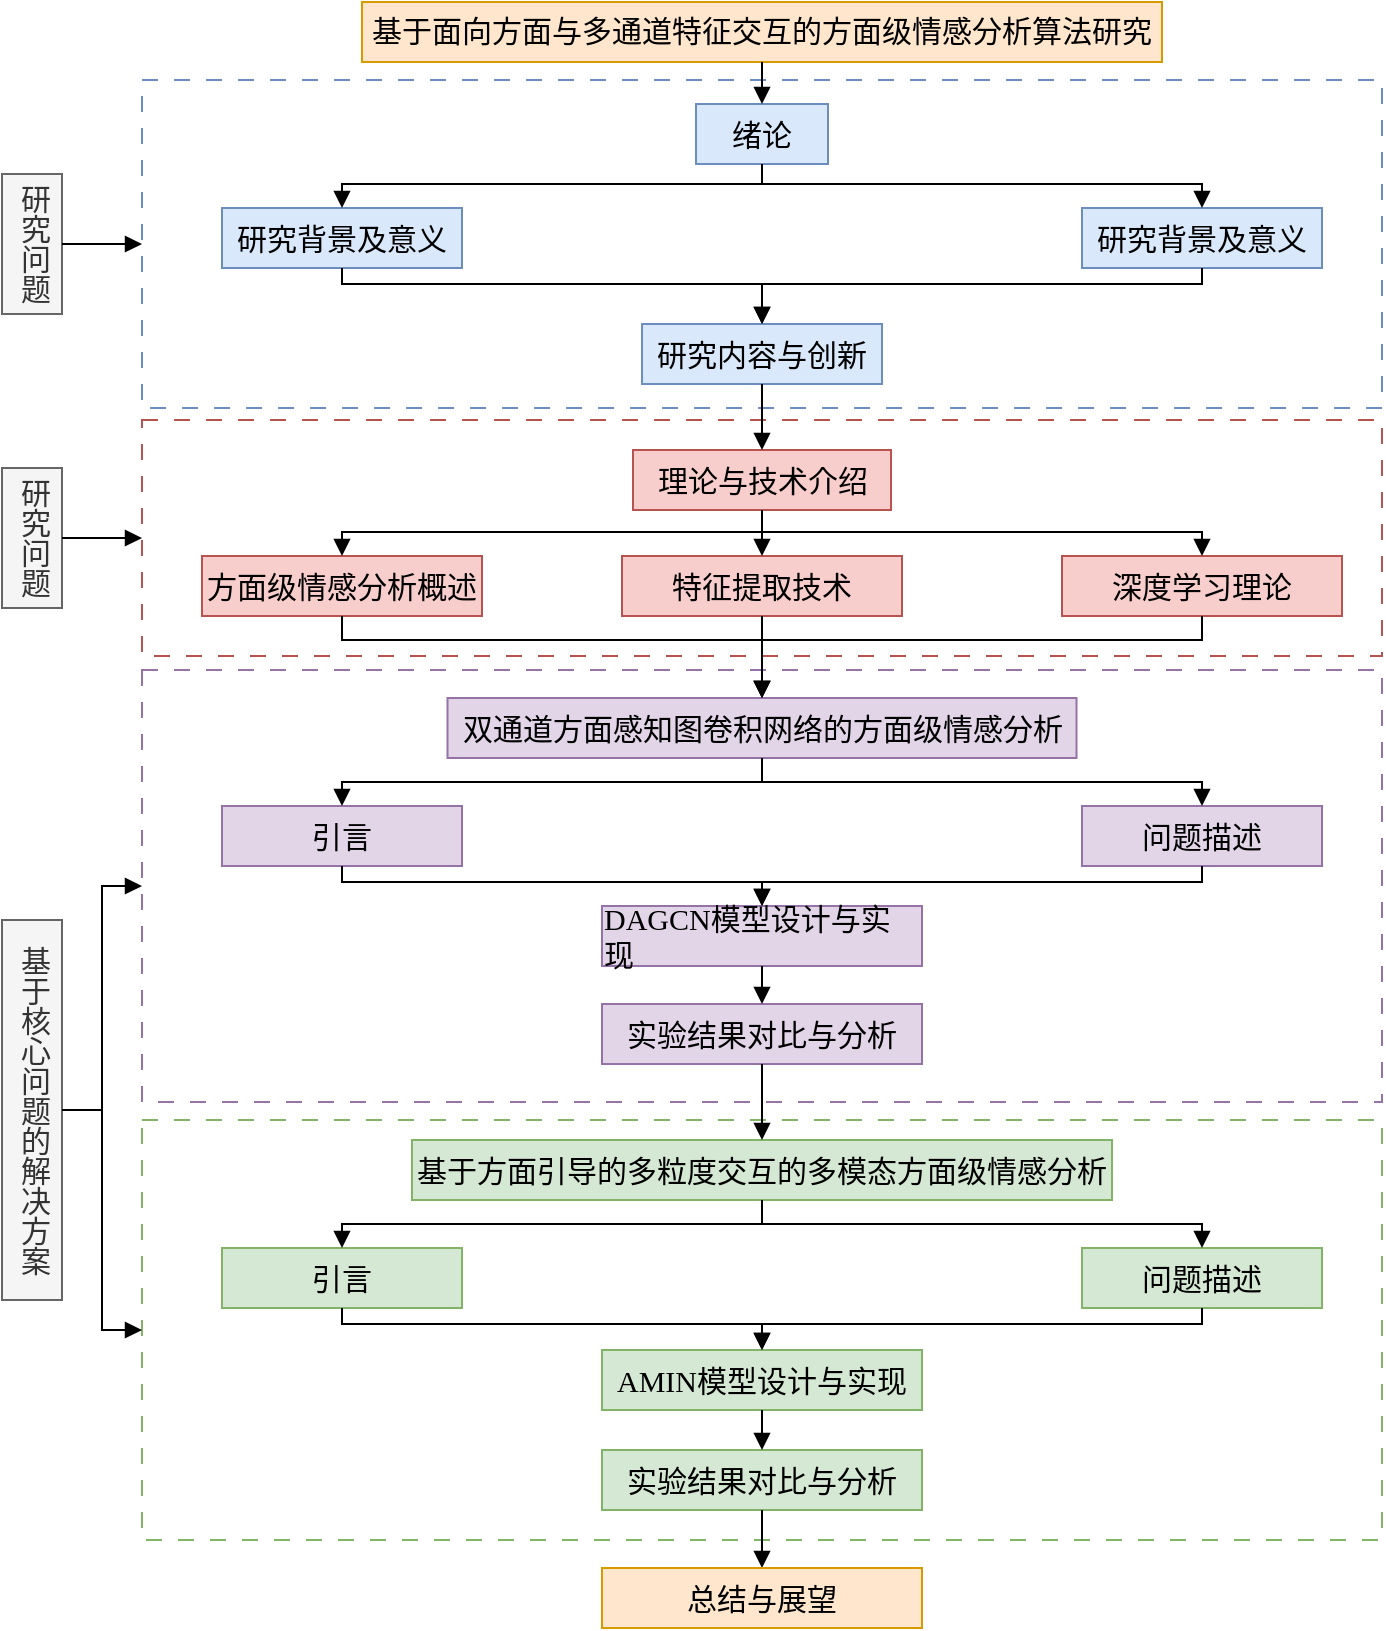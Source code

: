 <mxfile version="26.1.0">
  <diagram name="第 1 页" id="vcJ40VZtM2WvYGcIBnFR">
    <mxGraphModel dx="823" dy="549" grid="1" gridSize="10" guides="1" tooltips="1" connect="1" arrows="1" fold="1" page="1" pageScale="1" pageWidth="827" pageHeight="1169" math="0" shadow="0">
      <root>
        <mxCell id="0" />
        <mxCell id="1" parent="0" />
        <mxCell id="hmpepv-ZfLbdPi0fOxTO-10" value="" style="rounded=0;whiteSpace=wrap;html=1;dashed=1;dashPattern=8 8;fillColor=#FFFFFF;strokeColor=#6c8ebf;" parent="1" vertex="1">
          <mxGeometry x="110.01" y="120" width="620" height="164" as="geometry" />
        </mxCell>
        <mxCell id="hmpepv-ZfLbdPi0fOxTO-2" value="&lt;font&gt;&lt;font style=&quot;text-align: left;&quot;&gt;&lt;span style=&quot;line-height: 22.5px; font-family: 黑体;&quot;&gt;基于面向方面与多通道特征交互的&lt;/span&gt;&lt;/font&gt;&lt;span style=&quot;color: light-dark(rgb(0, 0, 0), rgb(255, 255, 255)); text-align: left; background-color: transparent; font-family: 黑体;&quot;&gt;方面级情感分析算法研究&lt;/span&gt;&lt;/font&gt;" style="rounded=0;whiteSpace=wrap;html=1;fontSize=15;fillColor=#ffe6cc;strokeColor=#d79b00;" parent="1" vertex="1">
          <mxGeometry x="220" y="81" width="400" height="30" as="geometry" />
        </mxCell>
        <mxCell id="hmpepv-ZfLbdPi0fOxTO-3" value="&lt;div style=&quot;text-align: left;&quot;&gt;&lt;span style=&quot;background-color: transparent; color: light-dark(rgb(0, 0, 0), rgb(255, 255, 255));&quot;&gt;&lt;font face=&quot;黑体&quot;&gt;绪论&lt;/font&gt;&lt;/span&gt;&lt;/div&gt;" style="rounded=0;whiteSpace=wrap;html=1;fontSize=15;fillColor=#dae8fc;strokeColor=#6c8ebf;" parent="1" vertex="1">
          <mxGeometry x="387" y="132" width="66" height="30" as="geometry" />
        </mxCell>
        <mxCell id="hmpepv-ZfLbdPi0fOxTO-4" value="&lt;div style=&quot;text-align: left;&quot;&gt;&lt;span style=&quot;background-color: transparent; color: light-dark(rgb(0, 0, 0), rgb(255, 255, 255));&quot;&gt;&lt;font face=&quot;黑体&quot;&gt;研究背景及意义&lt;/font&gt;&lt;/span&gt;&lt;/div&gt;" style="rounded=0;whiteSpace=wrap;html=1;fontSize=15;fillColor=#dae8fc;strokeColor=#6c8ebf;" parent="1" vertex="1">
          <mxGeometry x="150" y="184" width="120" height="30" as="geometry" />
        </mxCell>
        <mxCell id="hmpepv-ZfLbdPi0fOxTO-5" value="&lt;div style=&quot;text-align: left;&quot;&gt;&lt;span style=&quot;background-color: transparent; color: light-dark(rgb(0, 0, 0), rgb(255, 255, 255));&quot;&gt;&lt;font face=&quot;黑体&quot;&gt;研究背景及意义&lt;/font&gt;&lt;/span&gt;&lt;/div&gt;" style="rounded=0;whiteSpace=wrap;html=1;fontSize=15;fillColor=#dae8fc;strokeColor=#6c8ebf;" parent="1" vertex="1">
          <mxGeometry x="580" y="184" width="120" height="30" as="geometry" />
        </mxCell>
        <mxCell id="hmpepv-ZfLbdPi0fOxTO-8" value="&lt;div style=&quot;text-align: left;&quot;&gt;&lt;span style=&quot;background-color: transparent; color: light-dark(rgb(0, 0, 0), rgb(255, 255, 255));&quot;&gt;&lt;font face=&quot;黑体&quot;&gt;研究内容与创新&lt;/font&gt;&lt;/span&gt;&lt;/div&gt;" style="rounded=0;whiteSpace=wrap;html=1;fontSize=15;fillColor=#dae8fc;strokeColor=#6c8ebf;" parent="1" vertex="1">
          <mxGeometry x="360.01" y="242" width="120" height="30" as="geometry" />
        </mxCell>
        <mxCell id="hmpepv-ZfLbdPi0fOxTO-11" value="" style="rounded=0;whiteSpace=wrap;html=1;dashed=1;dashPattern=8 8;fillColor=#FFFFFF;strokeColor=#b85450;" parent="1" vertex="1">
          <mxGeometry x="110" y="290" width="620" height="118" as="geometry" />
        </mxCell>
        <mxCell id="hmpepv-ZfLbdPi0fOxTO-12" value="&lt;div style=&quot;text-align: left;&quot;&gt;&lt;span style=&quot;background-color: transparent; color: light-dark(rgb(0, 0, 0), rgb(255, 255, 255));&quot;&gt;&lt;font face=&quot;黑体&quot;&gt;理论与技术介绍&lt;/font&gt;&lt;/span&gt;&lt;/div&gt;" style="rounded=0;whiteSpace=wrap;html=1;fontSize=15;fillColor=#f8cecc;strokeColor=#b85450;" parent="1" vertex="1">
          <mxGeometry x="355.5" y="305" width="129" height="30" as="geometry" />
        </mxCell>
        <mxCell id="hmpepv-ZfLbdPi0fOxTO-13" value="&lt;div style=&quot;text-align: left;&quot;&gt;&lt;span style=&quot;background-color: transparent; color: light-dark(rgb(0, 0, 0), rgb(255, 255, 255));&quot;&gt;&lt;font face=&quot;黑体&quot;&gt;方面级情感分析概述&lt;/font&gt;&lt;/span&gt;&lt;/div&gt;" style="rounded=0;whiteSpace=wrap;html=1;fontSize=15;fillColor=#f8cecc;strokeColor=#b85450;" parent="1" vertex="1">
          <mxGeometry x="140" y="358" width="140" height="30" as="geometry" />
        </mxCell>
        <mxCell id="hmpepv-ZfLbdPi0fOxTO-14" value="&lt;div style=&quot;text-align: left;&quot;&gt;&lt;span style=&quot;background-color: transparent; color: light-dark(rgb(0, 0, 0), rgb(255, 255, 255));&quot;&gt;&lt;font face=&quot;黑体&quot;&gt;深度学习理论&lt;/font&gt;&lt;/span&gt;&lt;/div&gt;" style="rounded=0;whiteSpace=wrap;html=1;fontSize=15;fillColor=#f8cecc;strokeColor=#b85450;" parent="1" vertex="1">
          <mxGeometry x="570" y="358" width="140" height="30" as="geometry" />
        </mxCell>
        <mxCell id="hmpepv-ZfLbdPi0fOxTO-16" value="&lt;div style=&quot;text-align: left;&quot;&gt;&lt;span style=&quot;background-color: transparent; color: light-dark(rgb(0, 0, 0), rgb(255, 255, 255));&quot;&gt;&lt;font face=&quot;黑体&quot;&gt;特征提取技术&lt;/font&gt;&lt;/span&gt;&lt;/div&gt;" style="rounded=0;whiteSpace=wrap;html=1;fontSize=15;fillColor=#f8cecc;strokeColor=#b85450;" parent="1" vertex="1">
          <mxGeometry x="350" y="358" width="140" height="30" as="geometry" />
        </mxCell>
        <mxCell id="hmpepv-ZfLbdPi0fOxTO-18" value="" style="rounded=0;whiteSpace=wrap;html=1;dashed=1;dashPattern=8 8;fillColor=#FFFFFF;strokeColor=#9673a6;" parent="1" vertex="1">
          <mxGeometry x="110" y="415" width="620" height="216" as="geometry" />
        </mxCell>
        <mxCell id="hmpepv-ZfLbdPi0fOxTO-19" value="&lt;div style=&quot;text-align: left;&quot;&gt;&lt;span style=&quot;background-color: transparent; color: light-dark(rgb(0, 0, 0), rgb(255, 255, 255));&quot;&gt;&lt;font face=&quot;黑体&quot;&gt;双通道方面感知图卷积网络的方面级情感分析&lt;/font&gt;&lt;/span&gt;&lt;/div&gt;" style="rounded=0;whiteSpace=wrap;html=1;fontSize=15;fillColor=#e1d5e7;strokeColor=#9673a6;" parent="1" vertex="1">
          <mxGeometry x="262.75" y="429" width="314.5" height="30" as="geometry" />
        </mxCell>
        <mxCell id="hmpepv-ZfLbdPi0fOxTO-20" value="&lt;div style=&quot;text-align: left;&quot;&gt;&lt;span style=&quot;background-color: transparent; color: light-dark(rgb(0, 0, 0), rgb(255, 255, 255));&quot;&gt;&lt;font face=&quot;黑体&quot;&gt;引言&lt;/font&gt;&lt;/span&gt;&lt;/div&gt;" style="rounded=0;whiteSpace=wrap;html=1;fontSize=15;fillColor=#e1d5e7;strokeColor=#9673a6;" parent="1" vertex="1">
          <mxGeometry x="150" y="483" width="120" height="30" as="geometry" />
        </mxCell>
        <mxCell id="hmpepv-ZfLbdPi0fOxTO-22" value="&lt;div style=&quot;text-align: left;&quot;&gt;&lt;span style=&quot;background-color: transparent; color: light-dark(rgb(0, 0, 0), rgb(255, 255, 255));&quot;&gt;&lt;font face=&quot;黑体&quot;&gt;DAGCN模型设计与实现&lt;/font&gt;&lt;/span&gt;&lt;/div&gt;" style="rounded=0;whiteSpace=wrap;html=1;fontSize=15;fillColor=#e1d5e7;strokeColor=#9673a6;" parent="1" vertex="1">
          <mxGeometry x="340" y="533" width="160" height="30" as="geometry" />
        </mxCell>
        <mxCell id="hmpepv-ZfLbdPi0fOxTO-23" value="&lt;div style=&quot;text-align: left;&quot;&gt;&lt;span style=&quot;background-color: transparent; color: light-dark(rgb(0, 0, 0), rgb(255, 255, 255));&quot;&gt;&lt;font face=&quot;黑体&quot;&gt;问题描述&lt;/font&gt;&lt;/span&gt;&lt;/div&gt;" style="rounded=0;whiteSpace=wrap;html=1;fontSize=15;fillColor=#e1d5e7;strokeColor=#9673a6;" parent="1" vertex="1">
          <mxGeometry x="580" y="483" width="120" height="30" as="geometry" />
        </mxCell>
        <mxCell id="hmpepv-ZfLbdPi0fOxTO-30" value="&lt;div style=&quot;text-align: left;&quot;&gt;&lt;font face=&quot;黑体&quot;&gt;实验结果对比与分析&lt;/font&gt;&lt;/div&gt;" style="rounded=0;whiteSpace=wrap;html=1;fontSize=15;fillColor=#e1d5e7;strokeColor=#9673a6;" parent="1" vertex="1">
          <mxGeometry x="340" y="582" width="160" height="30" as="geometry" />
        </mxCell>
        <mxCell id="hmpepv-ZfLbdPi0fOxTO-37" value="" style="rounded=0;whiteSpace=wrap;html=1;dashed=1;dashPattern=8 8;fillColor=#FFFFFF;strokeColor=#82b366;" parent="1" vertex="1">
          <mxGeometry x="110" y="640" width="620" height="210" as="geometry" />
        </mxCell>
        <mxCell id="hmpepv-ZfLbdPi0fOxTO-38" value="&lt;div style=&quot;text-align: left;&quot;&gt;&lt;span style=&quot;background-color: transparent; color: light-dark(rgb(0, 0, 0), rgb(255, 255, 255));&quot;&gt;&lt;font face=&quot;黑体&quot;&gt;基于方面引导的多粒度交互的多模态方面级情感分析&lt;/font&gt;&lt;/span&gt;&lt;/div&gt;" style="rounded=0;whiteSpace=wrap;html=1;fontSize=15;fillColor=#d5e8d4;strokeColor=#82b366;" parent="1" vertex="1">
          <mxGeometry x="245" y="650" width="350" height="30" as="geometry" />
        </mxCell>
        <mxCell id="hmpepv-ZfLbdPi0fOxTO-39" value="&lt;div style=&quot;text-align: left;&quot;&gt;&lt;span style=&quot;background-color: transparent; color: light-dark(rgb(0, 0, 0), rgb(255, 255, 255));&quot;&gt;&lt;font face=&quot;黑体&quot;&gt;引言&lt;/font&gt;&lt;/span&gt;&lt;/div&gt;" style="rounded=0;whiteSpace=wrap;html=1;fontSize=15;fillColor=#d5e8d4;strokeColor=#82b366;" parent="1" vertex="1">
          <mxGeometry x="150" y="704" width="120" height="30" as="geometry" />
        </mxCell>
        <mxCell id="hmpepv-ZfLbdPi0fOxTO-40" value="&lt;div style=&quot;text-align: left;&quot;&gt;&lt;span style=&quot;background-color: transparent; color: light-dark(rgb(0, 0, 0), rgb(255, 255, 255));&quot;&gt;&lt;font face=&quot;黑体&quot;&gt;AMIN模型设计与实现&lt;/font&gt;&lt;/span&gt;&lt;/div&gt;" style="rounded=0;whiteSpace=wrap;html=1;fontSize=15;fillColor=#d5e8d4;strokeColor=#82b366;" parent="1" vertex="1">
          <mxGeometry x="340" y="755" width="160" height="30" as="geometry" />
        </mxCell>
        <mxCell id="hmpepv-ZfLbdPi0fOxTO-41" value="&lt;div style=&quot;text-align: left;&quot;&gt;&lt;span style=&quot;background-color: transparent; color: light-dark(rgb(0, 0, 0), rgb(255, 255, 255));&quot;&gt;&lt;font face=&quot;黑体&quot;&gt;问题描述&lt;/font&gt;&lt;/span&gt;&lt;/div&gt;" style="rounded=0;whiteSpace=wrap;html=1;fontSize=15;fillColor=#d5e8d4;strokeColor=#82b366;" parent="1" vertex="1">
          <mxGeometry x="580" y="704" width="120" height="30" as="geometry" />
        </mxCell>
        <mxCell id="hmpepv-ZfLbdPi0fOxTO-42" value="&lt;div style=&quot;text-align: left;&quot;&gt;&lt;font face=&quot;黑体&quot;&gt;实验结果对比与分析&lt;/font&gt;&lt;/div&gt;" style="rounded=0;whiteSpace=wrap;html=1;fontSize=15;fillColor=#d5e8d4;strokeColor=#82b366;" parent="1" vertex="1">
          <mxGeometry x="340" y="805" width="160" height="30" as="geometry" />
        </mxCell>
        <mxCell id="hmpepv-ZfLbdPi0fOxTO-43" value="研究问题" style="rounded=0;whiteSpace=wrap;html=1;textDirection=vertical-rl;fontSize=15;fillColor=#f5f5f5;fontColor=#333333;strokeColor=#666666;" parent="1" vertex="1">
          <mxGeometry x="40" y="167" width="30" height="70" as="geometry" />
        </mxCell>
        <mxCell id="hmpepv-ZfLbdPi0fOxTO-44" value="研究问题" style="rounded=0;whiteSpace=wrap;html=1;textDirection=vertical-rl;fontSize=15;fillColor=#f5f5f5;fontColor=#333333;strokeColor=#666666;" parent="1" vertex="1">
          <mxGeometry x="40" y="314" width="30" height="70" as="geometry" />
        </mxCell>
        <mxCell id="hmpepv-ZfLbdPi0fOxTO-45" value="基于核心问题的解决方案" style="rounded=0;whiteSpace=wrap;html=1;textDirection=vertical-rl;fontSize=15;fillColor=#f5f5f5;fontColor=#333333;strokeColor=#666666;" parent="1" vertex="1">
          <mxGeometry x="40" y="540" width="30" height="190" as="geometry" />
        </mxCell>
        <mxCell id="hmpepv-ZfLbdPi0fOxTO-46" value="" style="endArrow=block;html=1;rounded=0;exitX=1;exitY=0.5;exitDx=0;exitDy=0;entryX=0;entryY=0.5;entryDx=0;entryDy=0;endFill=1;" parent="1" source="hmpepv-ZfLbdPi0fOxTO-43" target="hmpepv-ZfLbdPi0fOxTO-10" edge="1">
          <mxGeometry width="50" height="50" relative="1" as="geometry">
            <mxPoint x="50" y="152" as="sourcePoint" />
            <mxPoint x="100" y="102" as="targetPoint" />
          </mxGeometry>
        </mxCell>
        <mxCell id="hmpepv-ZfLbdPi0fOxTO-47" value="" style="endArrow=block;html=1;rounded=0;exitX=1;exitY=0.5;exitDx=0;exitDy=0;entryX=0;entryY=0.5;entryDx=0;entryDy=0;endFill=1;" parent="1" source="hmpepv-ZfLbdPi0fOxTO-44" target="hmpepv-ZfLbdPi0fOxTO-11" edge="1">
          <mxGeometry width="50" height="50" relative="1" as="geometry">
            <mxPoint x="80" y="195" as="sourcePoint" />
            <mxPoint x="120" y="195" as="targetPoint" />
          </mxGeometry>
        </mxCell>
        <mxCell id="hmpepv-ZfLbdPi0fOxTO-48" value="" style="endArrow=block;html=1;rounded=0;exitX=1;exitY=0.5;exitDx=0;exitDy=0;entryX=0;entryY=0.5;entryDx=0;entryDy=0;endFill=1;" parent="1" source="hmpepv-ZfLbdPi0fOxTO-45" target="hmpepv-ZfLbdPi0fOxTO-18" edge="1">
          <mxGeometry width="50" height="50" relative="1" as="geometry">
            <mxPoint x="70" y="655" as="sourcePoint" />
            <mxPoint x="120" y="352" as="targetPoint" />
            <Array as="points">
              <mxPoint x="90" y="635" />
              <mxPoint x="90" y="523" />
            </Array>
          </mxGeometry>
        </mxCell>
        <mxCell id="hmpepv-ZfLbdPi0fOxTO-49" value="" style="endArrow=block;html=1;rounded=0;exitX=1;exitY=0.5;exitDx=0;exitDy=0;endFill=1;entryX=0;entryY=0.5;entryDx=0;entryDy=0;" parent="1" source="hmpepv-ZfLbdPi0fOxTO-45" target="hmpepv-ZfLbdPi0fOxTO-37" edge="1">
          <mxGeometry width="50" height="50" relative="1" as="geometry">
            <mxPoint x="70" y="635" as="sourcePoint" />
            <mxPoint x="90" y="672" as="targetPoint" />
            <Array as="points">
              <mxPoint x="90" y="635" />
              <mxPoint x="90" y="745" />
            </Array>
          </mxGeometry>
        </mxCell>
        <mxCell id="hmpepv-ZfLbdPi0fOxTO-50" value="" style="endArrow=block;html=1;rounded=0;endFill=1;exitX=0.5;exitY=1;exitDx=0;exitDy=0;fillColor=#dae8fc;strokeColor=#000000;entryX=0.5;entryY=0;entryDx=0;entryDy=0;" parent="1" source="hmpepv-ZfLbdPi0fOxTO-2" edge="1" target="hmpepv-ZfLbdPi0fOxTO-3">
          <mxGeometry width="50" height="50" relative="1" as="geometry">
            <mxPoint x="420" y="92" as="sourcePoint" />
            <mxPoint x="420" y="134" as="targetPoint" />
          </mxGeometry>
        </mxCell>
        <mxCell id="hmpepv-ZfLbdPi0fOxTO-51" value="" style="endArrow=block;html=1;rounded=0;endFill=1;entryX=0.5;entryY=0;entryDx=0;entryDy=0;exitX=0.5;exitY=1;exitDx=0;exitDy=0;fillColor=#dae8fc;strokeColor=#000000;" parent="1" source="hmpepv-ZfLbdPi0fOxTO-3" target="hmpepv-ZfLbdPi0fOxTO-4" edge="1">
          <mxGeometry width="50" height="50" relative="1" as="geometry">
            <mxPoint x="430" y="107" as="sourcePoint" />
            <mxPoint x="430" y="144" as="targetPoint" />
            <Array as="points">
              <mxPoint x="420" y="172" />
              <mxPoint x="210" y="172" />
            </Array>
          </mxGeometry>
        </mxCell>
        <mxCell id="hmpepv-ZfLbdPi0fOxTO-52" value="" style="endArrow=block;html=1;rounded=0;endFill=1;entryX=0.5;entryY=0;entryDx=0;entryDy=0;exitX=0.5;exitY=1;exitDx=0;exitDy=0;fillColor=#dae8fc;strokeColor=#000000;" parent="1" source="hmpepv-ZfLbdPi0fOxTO-3" target="hmpepv-ZfLbdPi0fOxTO-5" edge="1">
          <mxGeometry width="50" height="50" relative="1" as="geometry">
            <mxPoint x="397" y="162" as="sourcePoint" />
            <mxPoint x="220" y="204" as="targetPoint" />
            <Array as="points">
              <mxPoint x="420" y="172" />
              <mxPoint x="640" y="172" />
            </Array>
          </mxGeometry>
        </mxCell>
        <mxCell id="hmpepv-ZfLbdPi0fOxTO-53" value="" style="endArrow=block;html=1;rounded=0;endFill=1;entryX=0.5;entryY=0;entryDx=0;entryDy=0;exitX=0.5;exitY=1;exitDx=0;exitDy=0;fillColor=#dae8fc;strokeColor=#000000;" parent="1" source="hmpepv-ZfLbdPi0fOxTO-4" target="hmpepv-ZfLbdPi0fOxTO-8" edge="1">
          <mxGeometry width="50" height="50" relative="1" as="geometry">
            <mxPoint x="463" y="162" as="sourcePoint" />
            <mxPoint x="650" y="204" as="targetPoint" />
            <Array as="points">
              <mxPoint x="210" y="222" />
              <mxPoint x="420" y="222" />
            </Array>
          </mxGeometry>
        </mxCell>
        <mxCell id="hmpepv-ZfLbdPi0fOxTO-54" value="" style="endArrow=block;html=1;rounded=0;endFill=1;entryX=0.5;entryY=0;entryDx=0;entryDy=0;exitX=0.5;exitY=1;exitDx=0;exitDy=0;fillColor=#dae8fc;strokeColor=#000000;" parent="1" source="hmpepv-ZfLbdPi0fOxTO-5" target="hmpepv-ZfLbdPi0fOxTO-8" edge="1">
          <mxGeometry width="50" height="50" relative="1" as="geometry">
            <mxPoint x="220" y="239" as="sourcePoint" />
            <mxPoint x="430" y="264" as="targetPoint" />
            <Array as="points">
              <mxPoint x="640" y="222" />
              <mxPoint x="420" y="222" />
            </Array>
          </mxGeometry>
        </mxCell>
        <mxCell id="hmpepv-ZfLbdPi0fOxTO-55" value="" style="endArrow=block;html=1;rounded=0;endFill=1;entryX=0.5;entryY=0;entryDx=0;entryDy=0;exitX=0.5;exitY=1;exitDx=0;exitDy=0;fillColor=#f8cecc;strokeColor=#000000;" parent="1" source="hmpepv-ZfLbdPi0fOxTO-8" target="hmpepv-ZfLbdPi0fOxTO-12" edge="1">
          <mxGeometry width="50" height="50" relative="1" as="geometry">
            <mxPoint x="220" y="217" as="sourcePoint" />
            <mxPoint x="430" y="242" as="targetPoint" />
          </mxGeometry>
        </mxCell>
        <mxCell id="hmpepv-ZfLbdPi0fOxTO-56" value="" style="endArrow=block;html=1;rounded=0;endFill=1;entryX=0.5;entryY=0;entryDx=0;entryDy=0;exitX=0.5;exitY=1;exitDx=0;exitDy=0;fillColor=#f8cecc;strokeColor=#000000;" parent="1" source="hmpepv-ZfLbdPi0fOxTO-12" target="hmpepv-ZfLbdPi0fOxTO-13" edge="1">
          <mxGeometry width="50" height="50" relative="1" as="geometry">
            <mxPoint x="220" y="213" as="sourcePoint" />
            <mxPoint x="430" y="238" as="targetPoint" />
            <Array as="points">
              <mxPoint x="420" y="346" />
              <mxPoint x="210" y="346" />
            </Array>
          </mxGeometry>
        </mxCell>
        <mxCell id="hmpepv-ZfLbdPi0fOxTO-57" value="" style="endArrow=block;html=1;rounded=0;endFill=1;entryX=0.5;entryY=0;entryDx=0;entryDy=0;exitX=0.5;exitY=1;exitDx=0;exitDy=0;fillColor=#f8cecc;strokeColor=#000000;" parent="1" source="hmpepv-ZfLbdPi0fOxTO-12" target="hmpepv-ZfLbdPi0fOxTO-14" edge="1">
          <mxGeometry width="50" height="50" relative="1" as="geometry">
            <mxPoint x="430" y="352" as="sourcePoint" />
            <mxPoint x="220" y="377" as="targetPoint" />
            <Array as="points">
              <mxPoint x="420" y="346" />
              <mxPoint x="640" y="346" />
            </Array>
          </mxGeometry>
        </mxCell>
        <mxCell id="hmpepv-ZfLbdPi0fOxTO-58" value="" style="endArrow=block;html=1;rounded=0;endFill=1;entryX=0.5;entryY=0;entryDx=0;entryDy=0;exitX=0.5;exitY=1;exitDx=0;exitDy=0;fillColor=#f8cecc;strokeColor=#000000;" parent="1" source="hmpepv-ZfLbdPi0fOxTO-12" target="hmpepv-ZfLbdPi0fOxTO-16" edge="1">
          <mxGeometry width="50" height="50" relative="1" as="geometry">
            <mxPoint x="430" y="352" as="sourcePoint" />
            <mxPoint x="650" y="377" as="targetPoint" />
          </mxGeometry>
        </mxCell>
        <mxCell id="hmpepv-ZfLbdPi0fOxTO-59" value="" style="endArrow=block;html=1;rounded=0;endFill=1;entryX=0.5;entryY=0;entryDx=0;entryDy=0;exitX=0.5;exitY=1;exitDx=0;exitDy=0;fillColor=#f8cecc;strokeColor=#000000;" parent="1" source="hmpepv-ZfLbdPi0fOxTO-16" target="hmpepv-ZfLbdPi0fOxTO-19" edge="1">
          <mxGeometry width="50" height="50" relative="1" as="geometry">
            <mxPoint x="430" y="356" as="sourcePoint" />
            <mxPoint x="430" y="381" as="targetPoint" />
          </mxGeometry>
        </mxCell>
        <mxCell id="hmpepv-ZfLbdPi0fOxTO-60" value="" style="endArrow=block;html=1;rounded=0;endFill=1;entryX=0.5;entryY=0;entryDx=0;entryDy=0;exitX=0.5;exitY=1;exitDx=0;exitDy=0;" parent="1" source="hmpepv-ZfLbdPi0fOxTO-19" target="hmpepv-ZfLbdPi0fOxTO-23" edge="1">
          <mxGeometry width="50" height="50" relative="1" as="geometry">
            <mxPoint x="430" y="397" as="sourcePoint" />
            <mxPoint x="430" y="441" as="targetPoint" />
            <Array as="points">
              <mxPoint x="420" y="471" />
              <mxPoint x="640" y="471" />
            </Array>
          </mxGeometry>
        </mxCell>
        <mxCell id="hmpepv-ZfLbdPi0fOxTO-61" value="" style="endArrow=block;html=1;rounded=0;endFill=1;entryX=0.5;entryY=0;entryDx=0;entryDy=0;exitX=0.5;exitY=1;exitDx=0;exitDy=0;" parent="1" source="hmpepv-ZfLbdPi0fOxTO-19" target="hmpepv-ZfLbdPi0fOxTO-20" edge="1">
          <mxGeometry width="50" height="50" relative="1" as="geometry">
            <mxPoint x="430" y="476" as="sourcePoint" />
            <mxPoint x="650" y="496" as="targetPoint" />
            <Array as="points">
              <mxPoint x="420" y="471" />
              <mxPoint x="210" y="471" />
            </Array>
          </mxGeometry>
        </mxCell>
        <mxCell id="hmpepv-ZfLbdPi0fOxTO-62" value="" style="endArrow=block;html=1;rounded=0;endFill=1;entryX=0.5;entryY=0;entryDx=0;entryDy=0;exitX=0.5;exitY=1;exitDx=0;exitDy=0;" parent="1" source="hmpepv-ZfLbdPi0fOxTO-20" target="hmpepv-ZfLbdPi0fOxTO-22" edge="1">
          <mxGeometry width="50" height="50" relative="1" as="geometry">
            <mxPoint x="430" y="476" as="sourcePoint" />
            <mxPoint x="220" y="501" as="targetPoint" />
            <Array as="points">
              <mxPoint x="210" y="521" />
              <mxPoint x="420" y="521" />
            </Array>
          </mxGeometry>
        </mxCell>
        <mxCell id="hmpepv-ZfLbdPi0fOxTO-63" value="" style="endArrow=block;html=1;rounded=0;endFill=1;exitX=0.5;exitY=1;exitDx=0;exitDy=0;entryX=0.5;entryY=0;entryDx=0;entryDy=0;" parent="1" source="hmpepv-ZfLbdPi0fOxTO-23" target="hmpepv-ZfLbdPi0fOxTO-22" edge="1">
          <mxGeometry width="50" height="50" relative="1" as="geometry">
            <mxPoint x="220" y="536" as="sourcePoint" />
            <mxPoint x="430" y="549" as="targetPoint" />
            <Array as="points">
              <mxPoint x="640" y="521" />
              <mxPoint x="420" y="521" />
            </Array>
          </mxGeometry>
        </mxCell>
        <mxCell id="hmpepv-ZfLbdPi0fOxTO-64" value="" style="endArrow=block;html=1;rounded=0;endFill=1;exitX=0.5;exitY=1;exitDx=0;exitDy=0;entryX=0.5;entryY=0;entryDx=0;entryDy=0;" parent="1" source="hmpepv-ZfLbdPi0fOxTO-22" target="hmpepv-ZfLbdPi0fOxTO-30" edge="1">
          <mxGeometry width="50" height="50" relative="1" as="geometry">
            <mxPoint x="650" y="531" as="sourcePoint" />
            <mxPoint x="430" y="549" as="targetPoint" />
          </mxGeometry>
        </mxCell>
        <mxCell id="hmpepv-ZfLbdPi0fOxTO-65" value="" style="endArrow=block;html=1;rounded=0;endFill=1;exitX=0.5;exitY=1;exitDx=0;exitDy=0;entryX=0.5;entryY=0;entryDx=0;entryDy=0;" parent="1" source="hmpepv-ZfLbdPi0fOxTO-30" target="hmpepv-ZfLbdPi0fOxTO-38" edge="1">
          <mxGeometry width="50" height="50" relative="1" as="geometry">
            <mxPoint x="430" y="603" as="sourcePoint" />
            <mxPoint x="430" y="628" as="targetPoint" />
          </mxGeometry>
        </mxCell>
        <mxCell id="hmpepv-ZfLbdPi0fOxTO-66" value="" style="endArrow=block;html=1;rounded=0;endFill=1;exitX=0.5;exitY=1;exitDx=0;exitDy=0;entryX=0.5;entryY=0;entryDx=0;entryDy=0;" parent="1" source="hmpepv-ZfLbdPi0fOxTO-38" target="hmpepv-ZfLbdPi0fOxTO-39" edge="1">
          <mxGeometry width="50" height="50" relative="1" as="geometry">
            <mxPoint x="430" y="565" as="sourcePoint" />
            <mxPoint x="430" y="590" as="targetPoint" />
            <Array as="points">
              <mxPoint x="420" y="692" />
              <mxPoint x="210" y="692" />
            </Array>
          </mxGeometry>
        </mxCell>
        <mxCell id="hmpepv-ZfLbdPi0fOxTO-67" value="" style="endArrow=block;html=1;rounded=0;endFill=1;exitX=0.5;exitY=1;exitDx=0;exitDy=0;entryX=0.5;entryY=0;entryDx=0;entryDy=0;" parent="1" source="hmpepv-ZfLbdPi0fOxTO-38" target="hmpepv-ZfLbdPi0fOxTO-41" edge="1">
          <mxGeometry width="50" height="50" relative="1" as="geometry">
            <mxPoint x="430" y="701" as="sourcePoint" />
            <mxPoint x="220" y="726" as="targetPoint" />
            <Array as="points">
              <mxPoint x="420" y="692" />
              <mxPoint x="640" y="692" />
            </Array>
          </mxGeometry>
        </mxCell>
        <mxCell id="hmpepv-ZfLbdPi0fOxTO-68" value="" style="endArrow=block;html=1;rounded=0;endFill=1;exitX=0.5;exitY=1;exitDx=0;exitDy=0;entryX=0.5;entryY=0;entryDx=0;entryDy=0;" parent="1" source="hmpepv-ZfLbdPi0fOxTO-39" target="hmpepv-ZfLbdPi0fOxTO-40" edge="1">
          <mxGeometry width="50" height="50" relative="1" as="geometry">
            <mxPoint x="430" y="701" as="sourcePoint" />
            <mxPoint x="220" y="726" as="targetPoint" />
            <Array as="points">
              <mxPoint x="210" y="742" />
              <mxPoint x="420" y="742" />
            </Array>
          </mxGeometry>
        </mxCell>
        <mxCell id="hmpepv-ZfLbdPi0fOxTO-69" value="" style="endArrow=block;html=1;rounded=0;endFill=1;exitX=0.5;exitY=1;exitDx=0;exitDy=0;entryX=0.5;entryY=0;entryDx=0;entryDy=0;" parent="1" source="hmpepv-ZfLbdPi0fOxTO-41" target="hmpepv-ZfLbdPi0fOxTO-40" edge="1">
          <mxGeometry width="50" height="50" relative="1" as="geometry">
            <mxPoint x="220" y="761" as="sourcePoint" />
            <mxPoint x="430" y="774" as="targetPoint" />
            <Array as="points">
              <mxPoint x="640" y="742" />
              <mxPoint x="420" y="742" />
            </Array>
          </mxGeometry>
        </mxCell>
        <mxCell id="hmpepv-ZfLbdPi0fOxTO-70" value="" style="endArrow=block;html=1;rounded=0;endFill=1;exitX=0.5;exitY=1;exitDx=0;exitDy=0;entryX=0.5;entryY=0;entryDx=0;entryDy=0;" parent="1" source="hmpepv-ZfLbdPi0fOxTO-40" target="hmpepv-ZfLbdPi0fOxTO-42" edge="1">
          <mxGeometry width="50" height="50" relative="1" as="geometry">
            <mxPoint x="650" y="756" as="sourcePoint" />
            <mxPoint x="430" y="774" as="targetPoint" />
          </mxGeometry>
        </mxCell>
        <mxCell id="hmpepv-ZfLbdPi0fOxTO-71" value="" style="endArrow=block;html=1;rounded=0;endFill=1;exitX=0.5;exitY=1;exitDx=0;exitDy=0;entryX=0.5;entryY=0;entryDx=0;entryDy=0;" parent="1" source="hmpepv-ZfLbdPi0fOxTO-42" target="hmpepv-ZfLbdPi0fOxTO-72" edge="1">
          <mxGeometry width="50" height="50" relative="1" as="geometry">
            <mxPoint x="430" y="809" as="sourcePoint" />
            <mxPoint x="420" y="902" as="targetPoint" />
          </mxGeometry>
        </mxCell>
        <mxCell id="hmpepv-ZfLbdPi0fOxTO-72" value="&lt;div style=&quot;text-align: left;&quot;&gt;&lt;font face=&quot;黑体&quot;&gt;总结与展望&lt;/font&gt;&lt;/div&gt;" style="rounded=0;whiteSpace=wrap;html=1;fontSize=15;fillColor=#ffe6cc;strokeColor=#d79b00;" parent="1" vertex="1">
          <mxGeometry x="340" y="864" width="160" height="30" as="geometry" />
        </mxCell>
        <mxCell id="hmpepv-ZfLbdPi0fOxTO-73" value="" style="endArrow=block;html=1;rounded=0;endFill=1;entryX=0.5;entryY=0;entryDx=0;entryDy=0;exitX=0.5;exitY=1;exitDx=0;exitDy=0;fillColor=#f8cecc;strokeColor=#000000;" parent="1" source="hmpepv-ZfLbdPi0fOxTO-13" target="hmpepv-ZfLbdPi0fOxTO-19" edge="1">
          <mxGeometry width="50" height="50" relative="1" as="geometry">
            <mxPoint x="430" y="356" as="sourcePoint" />
            <mxPoint x="220" y="381" as="targetPoint" />
            <Array as="points">
              <mxPoint x="210" y="400" />
              <mxPoint x="420" y="400" />
            </Array>
          </mxGeometry>
        </mxCell>
        <mxCell id="hmpepv-ZfLbdPi0fOxTO-74" value="" style="endArrow=block;html=1;rounded=0;endFill=1;entryX=0.5;entryY=0;entryDx=0;entryDy=0;exitX=0.5;exitY=1;exitDx=0;exitDy=0;fillColor=#f8cecc;strokeColor=#000000;" parent="1" source="hmpepv-ZfLbdPi0fOxTO-14" target="hmpepv-ZfLbdPi0fOxTO-19" edge="1">
          <mxGeometry width="50" height="50" relative="1" as="geometry">
            <mxPoint x="220" y="416" as="sourcePoint" />
            <mxPoint x="430" y="460" as="targetPoint" />
            <Array as="points">
              <mxPoint x="640" y="400" />
              <mxPoint x="420" y="400" />
            </Array>
          </mxGeometry>
        </mxCell>
      </root>
    </mxGraphModel>
  </diagram>
</mxfile>
